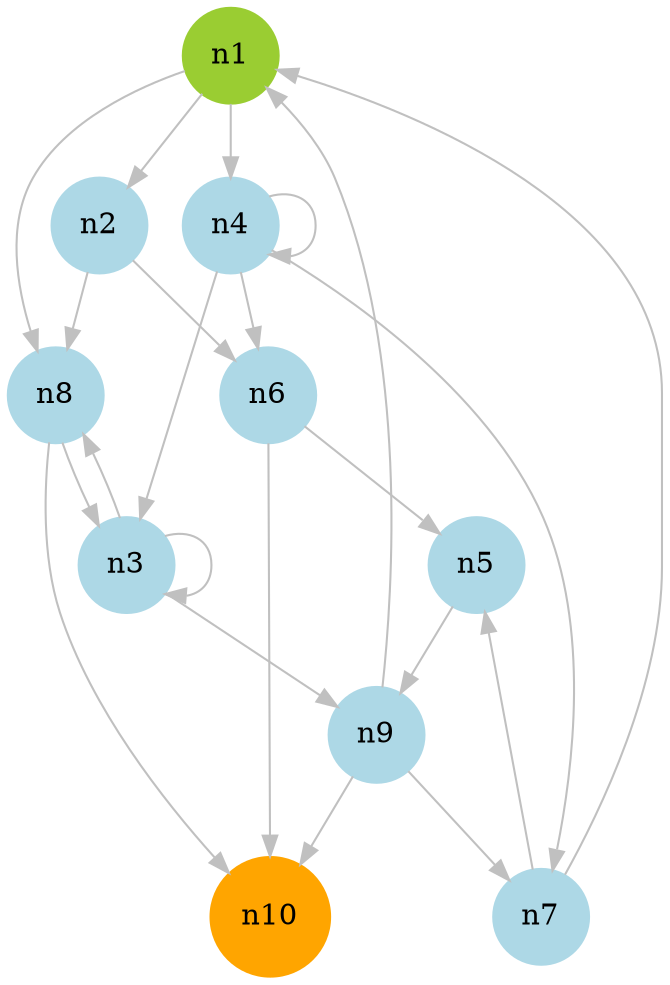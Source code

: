 digraph neato{
node [shape=circle,style=filled,color=yellowgreen] n1
node [shape=circle,style=filled,color=orange] n10
node [shape=circle,style=filled,color=lightblue]
n2 n3 n4 n5 n6 n7 n8 n9
edge [color=grey]
n1->n2
n1->n4
n1->n8
n2->n6
n2->n8
n3->n3
n3->n8
n3->n9
n4->n3
n4->n4
n4->n6
n4->n7
n5->n9
n6->n5
n6->n10
n7->n1
n7->n5
n8->n3
n8->n10
n9->n1
n9->n7
n9->n10
}
